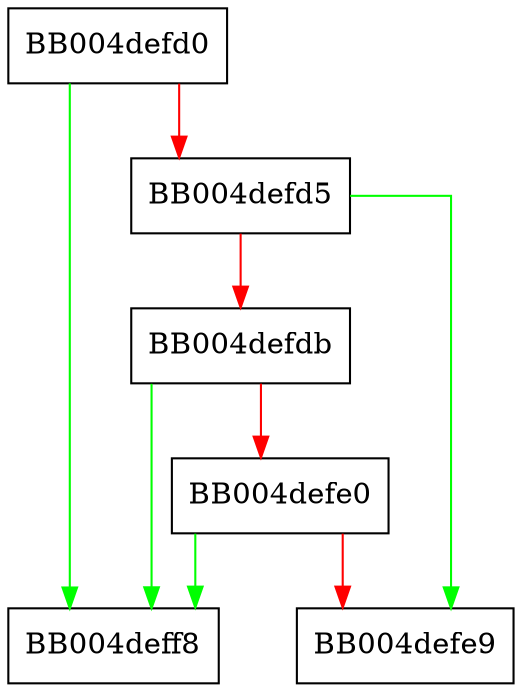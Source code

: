 digraph ossl_statem_accept {
  node [shape="box"];
  graph [splines=ortho];
  BB004defd0 -> BB004deff8 [color="green"];
  BB004defd0 -> BB004defd5 [color="red"];
  BB004defd5 -> BB004defe9 [color="green"];
  BB004defd5 -> BB004defdb [color="red"];
  BB004defdb -> BB004deff8 [color="green"];
  BB004defdb -> BB004defe0 [color="red"];
  BB004defe0 -> BB004deff8 [color="green"];
  BB004defe0 -> BB004defe9 [color="red"];
}